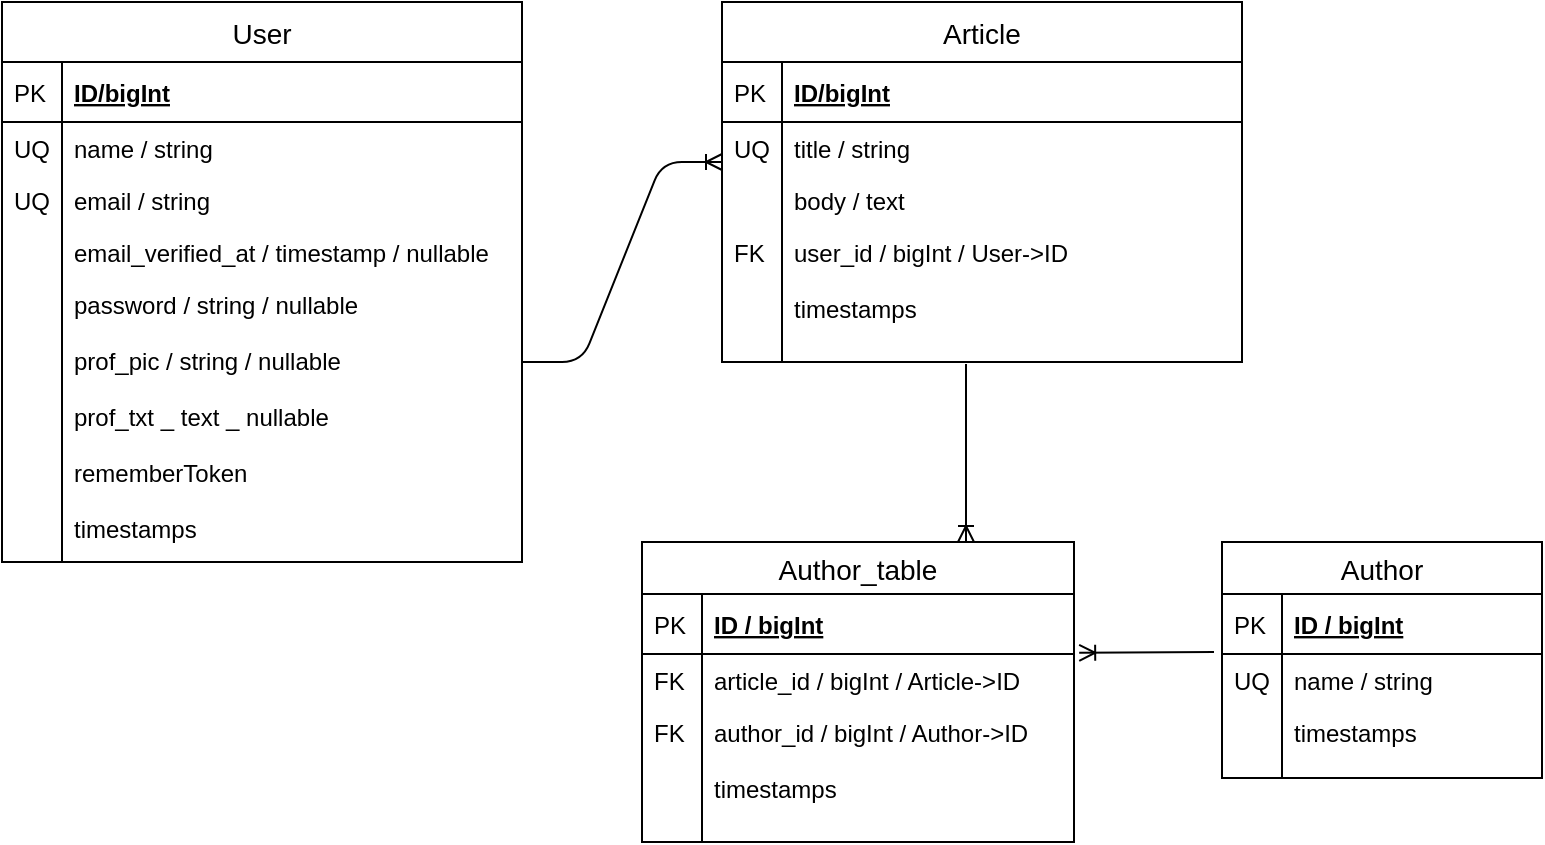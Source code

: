 <mxfile version="13.1.3">
    <diagram id="6hGFLwfOUW9BJ-s0fimq" name="Page-1">
        <mxGraphModel dx="698" dy="405" grid="1" gridSize="10" guides="1" tooltips="1" connect="1" arrows="1" fold="1" page="1" pageScale="1" pageWidth="827" pageHeight="1169" math="0" shadow="0">
            <root>
                <mxCell id="0"/>
                <mxCell id="1" parent="0"/>
                <mxCell id="10" value="User" style="swimlane;fontStyle=0;childLayout=stackLayout;horizontal=1;startSize=30;horizontalStack=0;resizeParent=1;resizeParentMax=0;resizeLast=0;collapsible=1;marginBottom=0;align=center;fontSize=14;" vertex="1" parent="1">
                    <mxGeometry x="30" y="40" width="260" height="280" as="geometry">
                        <mxRectangle x="30" y="70" width="60" height="26" as="alternateBounds"/>
                    </mxGeometry>
                </mxCell>
                <mxCell id="11" value="ID/bigInt" style="shape=partialRectangle;top=0;left=0;right=0;bottom=1;align=left;verticalAlign=middle;fillColor=none;spacingLeft=34;spacingRight=4;overflow=hidden;rotatable=0;points=[[0,0.5],[1,0.5]];portConstraint=eastwest;dropTarget=0;fontStyle=5;fontSize=12;" vertex="1" parent="10">
                    <mxGeometry y="30" width="260" height="30" as="geometry"/>
                </mxCell>
                <mxCell id="12" value="PK" style="shape=partialRectangle;top=0;left=0;bottom=0;fillColor=none;align=left;verticalAlign=middle;spacingLeft=4;spacingRight=4;overflow=hidden;rotatable=0;points=[];portConstraint=eastwest;part=1;fontSize=12;" vertex="1" connectable="0" parent="11">
                    <mxGeometry width="30" height="30" as="geometry"/>
                </mxCell>
                <mxCell id="13" value="name / string" style="shape=partialRectangle;top=0;left=0;right=0;bottom=0;align=left;verticalAlign=top;fillColor=none;spacingLeft=34;spacingRight=4;overflow=hidden;rotatable=0;points=[[0,0.5],[1,0.5]];portConstraint=eastwest;dropTarget=0;fontSize=12;" vertex="1" parent="10">
                    <mxGeometry y="60" width="260" height="26" as="geometry"/>
                </mxCell>
                <mxCell id="14" value="UQ" style="shape=partialRectangle;top=0;left=0;bottom=0;fillColor=none;align=left;verticalAlign=top;spacingLeft=4;spacingRight=4;overflow=hidden;rotatable=0;points=[];portConstraint=eastwest;part=1;fontSize=12;" vertex="1" connectable="0" parent="13">
                    <mxGeometry width="30" height="26" as="geometry"/>
                </mxCell>
                <mxCell id="15" value="email / string" style="shape=partialRectangle;top=0;left=0;right=0;bottom=0;align=left;verticalAlign=top;fillColor=none;spacingLeft=34;spacingRight=4;overflow=hidden;rotatable=0;points=[[0,0.5],[1,0.5]];portConstraint=eastwest;dropTarget=0;fontSize=12;" vertex="1" parent="10">
                    <mxGeometry y="86" width="260" height="26" as="geometry"/>
                </mxCell>
                <mxCell id="16" value="UQ" style="shape=partialRectangle;top=0;left=0;bottom=0;fillColor=none;align=left;verticalAlign=top;spacingLeft=4;spacingRight=4;overflow=hidden;rotatable=0;points=[];portConstraint=eastwest;part=1;fontSize=12;" vertex="1" connectable="0" parent="15">
                    <mxGeometry width="30" height="26" as="geometry"/>
                </mxCell>
                <mxCell id="17" value="email_verified_at / timestamp / nullable" style="shape=partialRectangle;top=0;left=0;right=0;bottom=0;align=left;verticalAlign=top;fillColor=none;spacingLeft=34;spacingRight=4;overflow=hidden;rotatable=0;points=[[0,0.5],[1,0.5]];portConstraint=eastwest;dropTarget=0;fontSize=12;" vertex="1" parent="10">
                    <mxGeometry y="112" width="260" height="26" as="geometry"/>
                </mxCell>
                <mxCell id="18" value="" style="shape=partialRectangle;top=0;left=0;bottom=0;fillColor=none;align=left;verticalAlign=top;spacingLeft=4;spacingRight=4;overflow=hidden;rotatable=0;points=[];portConstraint=eastwest;part=1;fontSize=12;" vertex="1" connectable="0" parent="17">
                    <mxGeometry width="30" height="26" as="geometry"/>
                </mxCell>
                <mxCell id="19" value="password / string / nullable&#10;&#10;prof_pic / string / nullable&#10;&#10;prof_txt _ text _ nullable&#10;&#10;rememberToken&#10;&#10;timestamps" style="shape=partialRectangle;top=0;left=0;right=0;bottom=0;align=left;verticalAlign=top;fillColor=none;spacingLeft=34;spacingRight=4;overflow=hidden;rotatable=0;points=[[0,0.5],[1,0.5]];portConstraint=eastwest;dropTarget=0;fontSize=12;" vertex="1" parent="10">
                    <mxGeometry y="138" width="260" height="142" as="geometry"/>
                </mxCell>
                <mxCell id="20" value="" style="shape=partialRectangle;top=0;left=0;bottom=0;fillColor=none;align=left;verticalAlign=top;spacingLeft=4;spacingRight=4;overflow=hidden;rotatable=0;points=[];portConstraint=eastwest;part=1;fontSize=12;" vertex="1" connectable="0" parent="19">
                    <mxGeometry width="30" height="142" as="geometry"/>
                </mxCell>
                <mxCell id="30" value="Article" style="swimlane;fontStyle=0;childLayout=stackLayout;horizontal=1;startSize=30;horizontalStack=0;resizeParent=1;resizeParentMax=0;resizeLast=0;collapsible=1;marginBottom=0;align=center;fontSize=14;" vertex="1" parent="1">
                    <mxGeometry x="390" y="40" width="260" height="180" as="geometry">
                        <mxRectangle x="30" y="70" width="60" height="26" as="alternateBounds"/>
                    </mxGeometry>
                </mxCell>
                <mxCell id="31" value="ID/bigInt" style="shape=partialRectangle;top=0;left=0;right=0;bottom=1;align=left;verticalAlign=middle;fillColor=none;spacingLeft=34;spacingRight=4;overflow=hidden;rotatable=0;points=[[0,0.5],[1,0.5]];portConstraint=eastwest;dropTarget=0;fontStyle=5;fontSize=12;" vertex="1" parent="30">
                    <mxGeometry y="30" width="260" height="30" as="geometry"/>
                </mxCell>
                <mxCell id="32" value="PK" style="shape=partialRectangle;top=0;left=0;bottom=0;fillColor=none;align=left;verticalAlign=middle;spacingLeft=4;spacingRight=4;overflow=hidden;rotatable=0;points=[];portConstraint=eastwest;part=1;fontSize=12;" vertex="1" connectable="0" parent="31">
                    <mxGeometry width="30" height="30" as="geometry"/>
                </mxCell>
                <mxCell id="33" value="title / string" style="shape=partialRectangle;top=0;left=0;right=0;bottom=0;align=left;verticalAlign=top;fillColor=none;spacingLeft=34;spacingRight=4;overflow=hidden;rotatable=0;points=[[0,0.5],[1,0.5]];portConstraint=eastwest;dropTarget=0;fontSize=12;" vertex="1" parent="30">
                    <mxGeometry y="60" width="260" height="26" as="geometry"/>
                </mxCell>
                <mxCell id="34" value="UQ" style="shape=partialRectangle;top=0;left=0;bottom=0;fillColor=none;align=left;verticalAlign=top;spacingLeft=4;spacingRight=4;overflow=hidden;rotatable=0;points=[];portConstraint=eastwest;part=1;fontSize=12;" vertex="1" connectable="0" parent="33">
                    <mxGeometry width="30" height="26" as="geometry"/>
                </mxCell>
                <mxCell id="35" value="body / text" style="shape=partialRectangle;top=0;left=0;right=0;bottom=0;align=left;verticalAlign=top;fillColor=none;spacingLeft=34;spacingRight=4;overflow=hidden;rotatable=0;points=[[0,0.5],[1,0.5]];portConstraint=eastwest;dropTarget=0;fontSize=12;" vertex="1" parent="30">
                    <mxGeometry y="86" width="260" height="26" as="geometry"/>
                </mxCell>
                <mxCell id="36" value="" style="shape=partialRectangle;top=0;left=0;bottom=0;fillColor=none;align=left;verticalAlign=top;spacingLeft=4;spacingRight=4;overflow=hidden;rotatable=0;points=[];portConstraint=eastwest;part=1;fontSize=12;" vertex="1" connectable="0" parent="35">
                    <mxGeometry width="30" height="26" as="geometry"/>
                </mxCell>
                <mxCell id="39" value="user_id / bigInt / User-&gt;ID&#10;&#10;timestamps&#10;&#10;" style="shape=partialRectangle;top=0;left=0;right=0;bottom=0;align=left;verticalAlign=top;fillColor=none;spacingLeft=34;spacingRight=4;overflow=hidden;rotatable=0;points=[[0,0.5],[1,0.5]];portConstraint=eastwest;dropTarget=0;fontSize=12;" vertex="1" parent="30">
                    <mxGeometry y="112" width="260" height="68" as="geometry"/>
                </mxCell>
                <mxCell id="40" value="FK" style="shape=partialRectangle;top=0;left=0;bottom=0;fillColor=none;align=left;verticalAlign=top;spacingLeft=4;spacingRight=4;overflow=hidden;rotatable=0;points=[];portConstraint=eastwest;part=1;fontSize=12;" vertex="1" connectable="0" parent="39">
                    <mxGeometry width="30" height="68" as="geometry"/>
                </mxCell>
                <mxCell id="41" value="" style="edgeStyle=entityRelationEdgeStyle;fontSize=12;html=1;endArrow=ERoneToMany;" edge="1" parent="1">
                    <mxGeometry width="100" height="100" relative="1" as="geometry">
                        <mxPoint x="290" y="220" as="sourcePoint"/>
                        <mxPoint x="390" y="120" as="targetPoint"/>
                    </mxGeometry>
                </mxCell>
                <mxCell id="42" value="Author" style="swimlane;fontStyle=0;childLayout=stackLayout;horizontal=1;startSize=26;horizontalStack=0;resizeParent=1;resizeParentMax=0;resizeLast=0;collapsible=1;marginBottom=0;align=center;fontSize=14;" vertex="1" parent="1">
                    <mxGeometry x="640" y="310" width="160" height="118" as="geometry"/>
                </mxCell>
                <mxCell id="43" value="ID / bigInt" style="shape=partialRectangle;top=0;left=0;right=0;bottom=1;align=left;verticalAlign=middle;fillColor=none;spacingLeft=34;spacingRight=4;overflow=hidden;rotatable=0;points=[[0,0.5],[1,0.5]];portConstraint=eastwest;dropTarget=0;fontStyle=5;fontSize=12;" vertex="1" parent="42">
                    <mxGeometry y="26" width="160" height="30" as="geometry"/>
                </mxCell>
                <mxCell id="44" value="PK" style="shape=partialRectangle;top=0;left=0;bottom=0;fillColor=none;align=left;verticalAlign=middle;spacingLeft=4;spacingRight=4;overflow=hidden;rotatable=0;points=[];portConstraint=eastwest;part=1;fontSize=12;" vertex="1" connectable="0" parent="43">
                    <mxGeometry width="30" height="30" as="geometry"/>
                </mxCell>
                <mxCell id="45" value="name / string" style="shape=partialRectangle;top=0;left=0;right=0;bottom=0;align=left;verticalAlign=top;fillColor=none;spacingLeft=34;spacingRight=4;overflow=hidden;rotatable=0;points=[[0,0.5],[1,0.5]];portConstraint=eastwest;dropTarget=0;fontSize=12;" vertex="1" parent="42">
                    <mxGeometry y="56" width="160" height="26" as="geometry"/>
                </mxCell>
                <mxCell id="46" value="UQ" style="shape=partialRectangle;top=0;left=0;bottom=0;fillColor=none;align=left;verticalAlign=top;spacingLeft=4;spacingRight=4;overflow=hidden;rotatable=0;points=[];portConstraint=eastwest;part=1;fontSize=12;" vertex="1" connectable="0" parent="45">
                    <mxGeometry width="30" height="26" as="geometry"/>
                </mxCell>
                <mxCell id="47" value="timestamps" style="shape=partialRectangle;top=0;left=0;right=0;bottom=0;align=left;verticalAlign=top;fillColor=none;spacingLeft=34;spacingRight=4;overflow=hidden;rotatable=0;points=[[0,0.5],[1,0.5]];portConstraint=eastwest;dropTarget=0;fontSize=12;" vertex="1" parent="42">
                    <mxGeometry y="82" width="160" height="26" as="geometry"/>
                </mxCell>
                <mxCell id="48" value="" style="shape=partialRectangle;top=0;left=0;bottom=0;fillColor=none;align=left;verticalAlign=top;spacingLeft=4;spacingRight=4;overflow=hidden;rotatable=0;points=[];portConstraint=eastwest;part=1;fontSize=12;" vertex="1" connectable="0" parent="47">
                    <mxGeometry width="30" height="26" as="geometry"/>
                </mxCell>
                <mxCell id="51" value="" style="shape=partialRectangle;top=0;left=0;right=0;bottom=0;align=left;verticalAlign=top;fillColor=none;spacingLeft=34;spacingRight=4;overflow=hidden;rotatable=0;points=[[0,0.5],[1,0.5]];portConstraint=eastwest;dropTarget=0;fontSize=12;" vertex="1" parent="42">
                    <mxGeometry y="108" width="160" height="10" as="geometry"/>
                </mxCell>
                <mxCell id="52" value="" style="shape=partialRectangle;top=0;left=0;bottom=0;fillColor=none;align=left;verticalAlign=top;spacingLeft=4;spacingRight=4;overflow=hidden;rotatable=0;points=[];portConstraint=eastwest;part=1;fontSize=12;" vertex="1" connectable="0" parent="51">
                    <mxGeometry width="30" height="10" as="geometry"/>
                </mxCell>
                <mxCell id="53" value="Author_table" style="swimlane;fontStyle=0;childLayout=stackLayout;horizontal=1;startSize=26;horizontalStack=0;resizeParent=1;resizeParentMax=0;resizeLast=0;collapsible=1;marginBottom=0;align=center;fontSize=14;" vertex="1" parent="1">
                    <mxGeometry x="350" y="310" width="216" height="150" as="geometry"/>
                </mxCell>
                <mxCell id="54" value="ID / bigInt" style="shape=partialRectangle;top=0;left=0;right=0;bottom=1;align=left;verticalAlign=middle;fillColor=none;spacingLeft=34;spacingRight=4;overflow=hidden;rotatable=0;points=[[0,0.5],[1,0.5]];portConstraint=eastwest;dropTarget=0;fontStyle=5;fontSize=12;" vertex="1" parent="53">
                    <mxGeometry y="26" width="216" height="30" as="geometry"/>
                </mxCell>
                <mxCell id="55" value="PK" style="shape=partialRectangle;top=0;left=0;bottom=0;fillColor=none;align=left;verticalAlign=middle;spacingLeft=4;spacingRight=4;overflow=hidden;rotatable=0;points=[];portConstraint=eastwest;part=1;fontSize=12;" vertex="1" connectable="0" parent="54">
                    <mxGeometry width="30" height="30" as="geometry"/>
                </mxCell>
                <mxCell id="56" value="article_id / bigInt / Article-&gt;ID" style="shape=partialRectangle;top=0;left=0;right=0;bottom=0;align=left;verticalAlign=top;fillColor=none;spacingLeft=34;spacingRight=4;overflow=hidden;rotatable=0;points=[[0,0.5],[1,0.5]];portConstraint=eastwest;dropTarget=0;fontSize=12;" vertex="1" parent="53">
                    <mxGeometry y="56" width="216" height="26" as="geometry"/>
                </mxCell>
                <mxCell id="57" value="FK" style="shape=partialRectangle;top=0;left=0;bottom=0;fillColor=none;align=left;verticalAlign=top;spacingLeft=4;spacingRight=4;overflow=hidden;rotatable=0;points=[];portConstraint=eastwest;part=1;fontSize=12;" vertex="1" connectable="0" parent="56">
                    <mxGeometry width="30" height="26" as="geometry"/>
                </mxCell>
                <mxCell id="58" value="author_id / bigInt / Author-&gt;ID&#10;&#10;timestamps" style="shape=partialRectangle;top=0;left=0;right=0;bottom=0;align=left;verticalAlign=top;fillColor=none;spacingLeft=34;spacingRight=4;overflow=hidden;rotatable=0;points=[[0,0.5],[1,0.5]];portConstraint=eastwest;dropTarget=0;fontSize=12;" vertex="1" parent="53">
                    <mxGeometry y="82" width="216" height="58" as="geometry"/>
                </mxCell>
                <mxCell id="59" value="FK" style="shape=partialRectangle;top=0;left=0;bottom=0;fillColor=none;align=left;verticalAlign=top;spacingLeft=4;spacingRight=4;overflow=hidden;rotatable=0;points=[];portConstraint=eastwest;part=1;fontSize=12;" vertex="1" connectable="0" parent="58">
                    <mxGeometry width="30" height="58" as="geometry"/>
                </mxCell>
                <mxCell id="60" value="" style="shape=partialRectangle;top=0;left=0;right=0;bottom=0;align=left;verticalAlign=top;fillColor=none;spacingLeft=34;spacingRight=4;overflow=hidden;rotatable=0;points=[[0,0.5],[1,0.5]];portConstraint=eastwest;dropTarget=0;fontSize=12;" vertex="1" parent="53">
                    <mxGeometry y="140" width="216" height="10" as="geometry"/>
                </mxCell>
                <mxCell id="61" value="" style="shape=partialRectangle;top=0;left=0;bottom=0;fillColor=none;align=left;verticalAlign=top;spacingLeft=4;spacingRight=4;overflow=hidden;rotatable=0;points=[];portConstraint=eastwest;part=1;fontSize=12;" vertex="1" connectable="0" parent="60">
                    <mxGeometry width="30" height="10" as="geometry"/>
                </mxCell>
                <mxCell id="66" value="" style="fontSize=12;html=1;endArrow=ERoneToMany;entryX=0.75;entryY=0;entryDx=0;entryDy=0;" edge="1" parent="1" target="53">
                    <mxGeometry width="100" height="100" relative="1" as="geometry">
                        <mxPoint x="512" y="221" as="sourcePoint"/>
                        <mxPoint x="520" y="260" as="targetPoint"/>
                    </mxGeometry>
                </mxCell>
                <mxCell id="67" value="" style="fontSize=12;html=1;endArrow=ERoneToMany;entryX=1.012;entryY=-0.022;entryDx=0;entryDy=0;entryPerimeter=0;" edge="1" parent="1" target="56">
                    <mxGeometry width="100" height="100" relative="1" as="geometry">
                        <mxPoint x="636" y="365" as="sourcePoint"/>
                        <mxPoint x="610" y="369" as="targetPoint"/>
                    </mxGeometry>
                </mxCell>
            </root>
        </mxGraphModel>
    </diagram>
</mxfile>